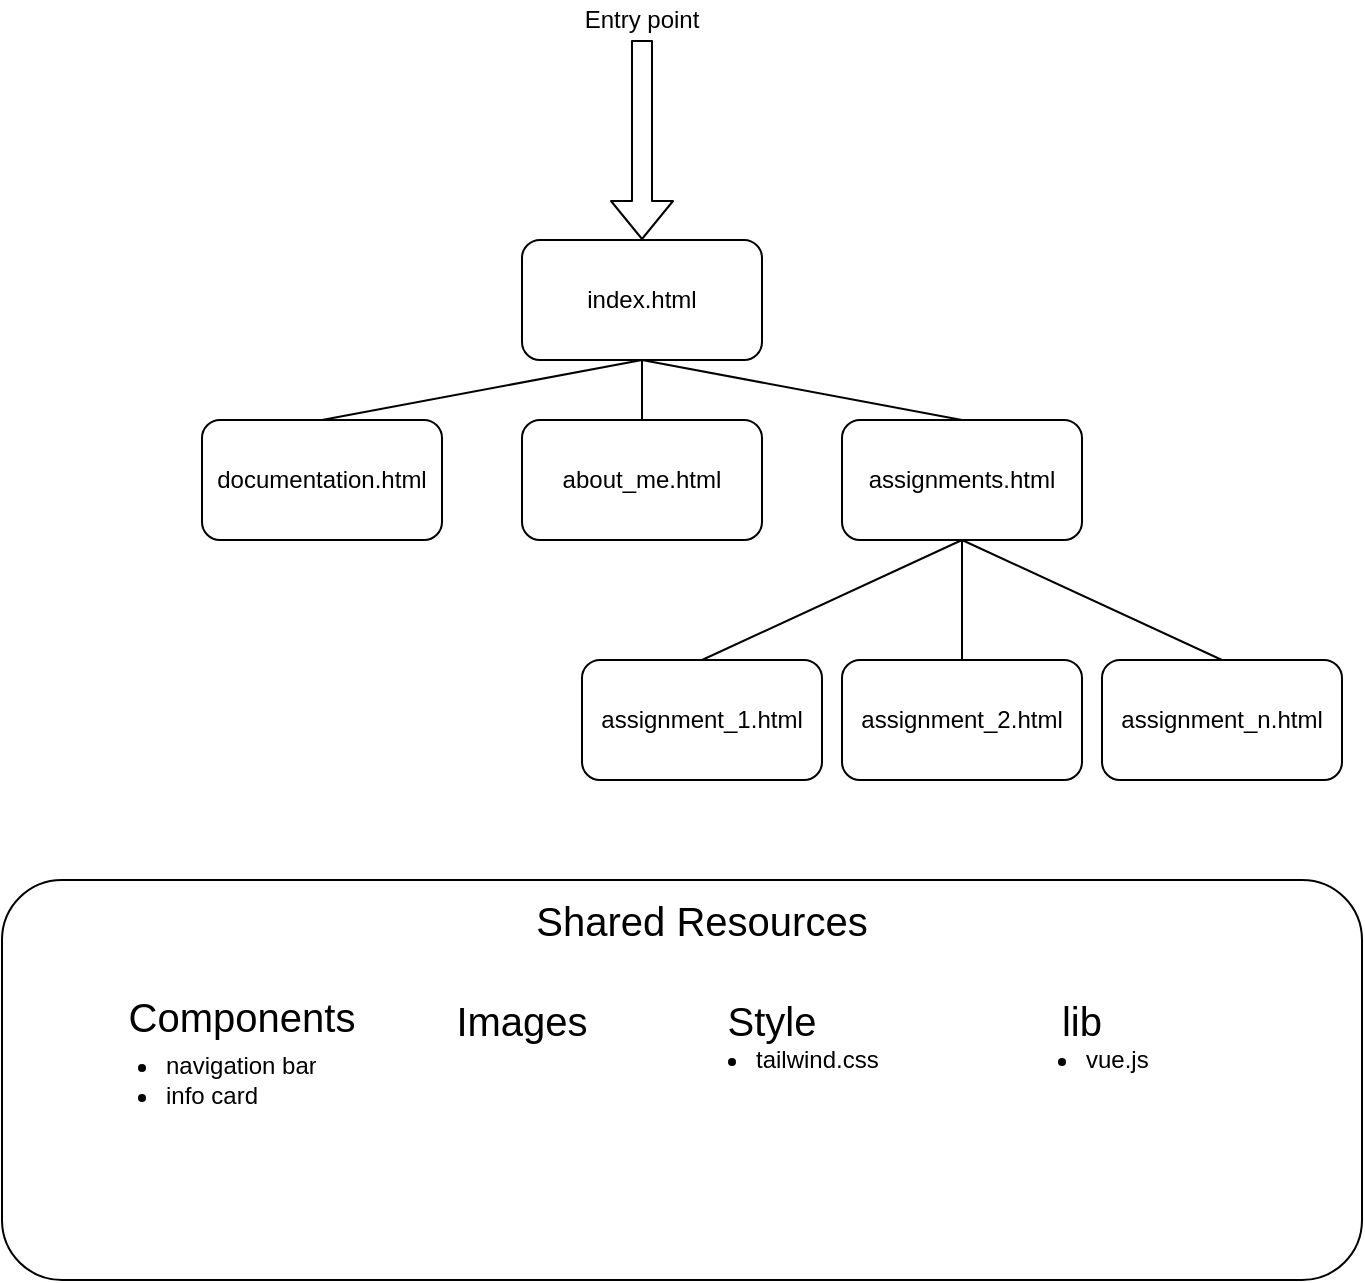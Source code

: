 <mxfile version="13.6.6" type="device"><diagram id="hY1t21ijtnyrMJK-Zmky" name="Page-1"><mxGraphModel dx="1020" dy="727" grid="1" gridSize="10" guides="1" tooltips="1" connect="1" arrows="1" fold="1" page="1" pageScale="1" pageWidth="850" pageHeight="1100" math="0" shadow="0"><root><mxCell id="0"/><mxCell id="1" parent="0"/><mxCell id="4_SJ-BqziPVKQxf-NThU-1" value="index.html" style="rounded=1;whiteSpace=wrap;html=1;" vertex="1" parent="1"><mxGeometry x="300" y="240" width="120" height="60" as="geometry"/></mxCell><mxCell id="4_SJ-BqziPVKQxf-NThU-2" value="" style="shape=flexArrow;endArrow=classic;html=1;exitX=0.5;exitY=1;exitDx=0;exitDy=0;" edge="1" parent="1" source="4_SJ-BqziPVKQxf-NThU-4" target="4_SJ-BqziPVKQxf-NThU-1"><mxGeometry width="50" height="50" relative="1" as="geometry"><mxPoint x="360" y="140" as="sourcePoint"/><mxPoint x="360" y="240" as="targetPoint"/></mxGeometry></mxCell><mxCell id="4_SJ-BqziPVKQxf-NThU-4" value="Entry point" style="text;html=1;strokeColor=none;fillColor=none;align=center;verticalAlign=middle;whiteSpace=wrap;rounded=0;" vertex="1" parent="1"><mxGeometry x="320" y="120" width="80" height="20" as="geometry"/></mxCell><mxCell id="4_SJ-BqziPVKQxf-NThU-6" value="assignments.html" style="rounded=1;whiteSpace=wrap;html=1;" vertex="1" parent="1"><mxGeometry x="460" y="330" width="120" height="60" as="geometry"/></mxCell><mxCell id="4_SJ-BqziPVKQxf-NThU-8" value="" style="endArrow=none;html=1;exitX=0.5;exitY=1;exitDx=0;exitDy=0;entryX=0.5;entryY=0;entryDx=0;entryDy=0;" edge="1" parent="1" source="4_SJ-BqziPVKQxf-NThU-1" target="4_SJ-BqziPVKQxf-NThU-6"><mxGeometry width="50" height="50" relative="1" as="geometry"><mxPoint x="320" y="330" as="sourcePoint"/><mxPoint x="480" y="330" as="targetPoint"/></mxGeometry></mxCell><mxCell id="4_SJ-BqziPVKQxf-NThU-9" value="about_me.html" style="rounded=1;whiteSpace=wrap;html=1;" vertex="1" parent="1"><mxGeometry x="300" y="330" width="120" height="60" as="geometry"/></mxCell><mxCell id="4_SJ-BqziPVKQxf-NThU-10" value="" style="endArrow=none;html=1;exitX=0.5;exitY=0;exitDx=0;exitDy=0;entryX=0.5;entryY=1;entryDx=0;entryDy=0;" edge="1" parent="1" source="4_SJ-BqziPVKQxf-NThU-9" target="4_SJ-BqziPVKQxf-NThU-1"><mxGeometry width="50" height="50" relative="1" as="geometry"><mxPoint x="400" y="330" as="sourcePoint"/><mxPoint x="450" y="280" as="targetPoint"/></mxGeometry></mxCell><mxCell id="4_SJ-BqziPVKQxf-NThU-11" value="assignment_1.html" style="rounded=1;whiteSpace=wrap;html=1;" vertex="1" parent="1"><mxGeometry x="330" y="450" width="120" height="60" as="geometry"/></mxCell><mxCell id="4_SJ-BqziPVKQxf-NThU-12" value="assignment_2.html" style="rounded=1;whiteSpace=wrap;html=1;" vertex="1" parent="1"><mxGeometry x="460" y="450" width="120" height="60" as="geometry"/></mxCell><mxCell id="4_SJ-BqziPVKQxf-NThU-13" value="assignment_n.html" style="rounded=1;whiteSpace=wrap;html=1;" vertex="1" parent="1"><mxGeometry x="590" y="450" width="120" height="60" as="geometry"/></mxCell><mxCell id="4_SJ-BqziPVKQxf-NThU-14" value="" style="endArrow=none;html=1;exitX=0.5;exitY=0;exitDx=0;exitDy=0;entryX=0.5;entryY=1;entryDx=0;entryDy=0;" edge="1" parent="1" source="4_SJ-BqziPVKQxf-NThU-11" target="4_SJ-BqziPVKQxf-NThU-6"><mxGeometry width="50" height="50" relative="1" as="geometry"><mxPoint x="450" y="390" as="sourcePoint"/><mxPoint x="500" y="340" as="targetPoint"/></mxGeometry></mxCell><mxCell id="4_SJ-BqziPVKQxf-NThU-15" value="" style="endArrow=none;html=1;exitX=0.5;exitY=0;exitDx=0;exitDy=0;entryX=0.5;entryY=1;entryDx=0;entryDy=0;" edge="1" parent="1" source="4_SJ-BqziPVKQxf-NThU-12" target="4_SJ-BqziPVKQxf-NThU-6"><mxGeometry width="50" height="50" relative="1" as="geometry"><mxPoint x="450" y="390" as="sourcePoint"/><mxPoint x="525" y="390" as="targetPoint"/></mxGeometry></mxCell><mxCell id="4_SJ-BqziPVKQxf-NThU-16" value="" style="endArrow=none;html=1;entryX=0.5;entryY=0;entryDx=0;entryDy=0;exitX=0.5;exitY=1;exitDx=0;exitDy=0;" edge="1" parent="1" source="4_SJ-BqziPVKQxf-NThU-6" target="4_SJ-BqziPVKQxf-NThU-13"><mxGeometry width="50" height="50" relative="1" as="geometry"><mxPoint x="610" y="440" as="sourcePoint"/><mxPoint x="660" y="390" as="targetPoint"/></mxGeometry></mxCell><mxCell id="4_SJ-BqziPVKQxf-NThU-19" value="documentation.html" style="rounded=1;whiteSpace=wrap;html=1;" vertex="1" parent="1"><mxGeometry x="140" y="330" width="120" height="60" as="geometry"/></mxCell><mxCell id="4_SJ-BqziPVKQxf-NThU-20" value="" style="endArrow=none;html=1;exitX=0.5;exitY=0;exitDx=0;exitDy=0;entryX=0.5;entryY=1;entryDx=0;entryDy=0;" edge="1" parent="1" source="4_SJ-BqziPVKQxf-NThU-19" target="4_SJ-BqziPVKQxf-NThU-1"><mxGeometry width="50" height="50" relative="1" as="geometry"><mxPoint x="390" y="410" as="sourcePoint"/><mxPoint x="440" y="360" as="targetPoint"/></mxGeometry></mxCell><mxCell id="4_SJ-BqziPVKQxf-NThU-22" value="" style="rounded=1;whiteSpace=wrap;html=1;fillColor=none;" vertex="1" parent="1"><mxGeometry x="40" y="560" width="680" height="200" as="geometry"/></mxCell><mxCell id="4_SJ-BqziPVKQxf-NThU-24" value="&lt;font style=&quot;font-size: 20px&quot;&gt;Shared Resources&lt;/font&gt;" style="text;html=1;strokeColor=none;fillColor=none;align=center;verticalAlign=middle;whiteSpace=wrap;rounded=0;" vertex="1" parent="1"><mxGeometry x="260" y="560" width="260" height="40" as="geometry"/></mxCell><mxCell id="4_SJ-BqziPVKQxf-NThU-25" value="&lt;p style=&quot;line-height: 120%&quot;&gt;&lt;font style=&quot;font-size: 20px&quot;&gt;Components&lt;/font&gt;&lt;/p&gt;" style="text;html=1;strokeColor=none;fillColor=none;align=center;verticalAlign=middle;whiteSpace=wrap;rounded=0;" vertex="1" parent="1"><mxGeometry x="90" y="610" width="140" height="40" as="geometry"/></mxCell><mxCell id="4_SJ-BqziPVKQxf-NThU-26" value="&lt;ul&gt;&lt;li&gt;navigation bar&lt;/li&gt;&lt;li&gt;info card&lt;/li&gt;&lt;/ul&gt;" style="text;strokeColor=none;fillColor=none;html=1;whiteSpace=wrap;verticalAlign=middle;overflow=hidden;" vertex="1" parent="1"><mxGeometry x="80" y="620" width="160" height="80" as="geometry"/></mxCell><mxCell id="4_SJ-BqziPVKQxf-NThU-28" value="&lt;font style=&quot;font-size: 20px&quot;&gt;Images&lt;/font&gt;" style="text;html=1;strokeColor=none;fillColor=none;align=center;verticalAlign=middle;whiteSpace=wrap;rounded=0;" vertex="1" parent="1"><mxGeometry x="250" y="615" width="100" height="30" as="geometry"/></mxCell><mxCell id="4_SJ-BqziPVKQxf-NThU-29" value="&lt;font style=&quot;font-size: 20px&quot;&gt;Style&lt;/font&gt;" style="text;html=1;strokeColor=none;fillColor=none;align=center;verticalAlign=middle;whiteSpace=wrap;rounded=0;" vertex="1" parent="1"><mxGeometry x="405" y="620" width="40" height="20" as="geometry"/></mxCell><mxCell id="4_SJ-BqziPVKQxf-NThU-31" value="&lt;font style=&quot;font-size: 20px&quot;&gt;lib&lt;/font&gt;" style="text;html=1;strokeColor=none;fillColor=none;align=center;verticalAlign=middle;whiteSpace=wrap;rounded=0;" vertex="1" parent="1"><mxGeometry x="550" y="610" width="60" height="40" as="geometry"/></mxCell><mxCell id="4_SJ-BqziPVKQxf-NThU-32" value="&lt;ul&gt;&lt;li&gt;tailwind.css&lt;/li&gt;&lt;/ul&gt;" style="text;strokeColor=none;fillColor=none;html=1;whiteSpace=wrap;verticalAlign=middle;overflow=hidden;" vertex="1" parent="1"><mxGeometry x="375" y="610" width="115" height="80" as="geometry"/></mxCell><mxCell id="4_SJ-BqziPVKQxf-NThU-39" value="&lt;ul&gt;&lt;li&gt;vue.js&lt;/li&gt;&lt;/ul&gt;" style="text;strokeColor=none;fillColor=none;html=1;whiteSpace=wrap;verticalAlign=middle;overflow=hidden;" vertex="1" parent="1"><mxGeometry x="540" y="610" width="100" height="80" as="geometry"/></mxCell></root></mxGraphModel></diagram></mxfile>